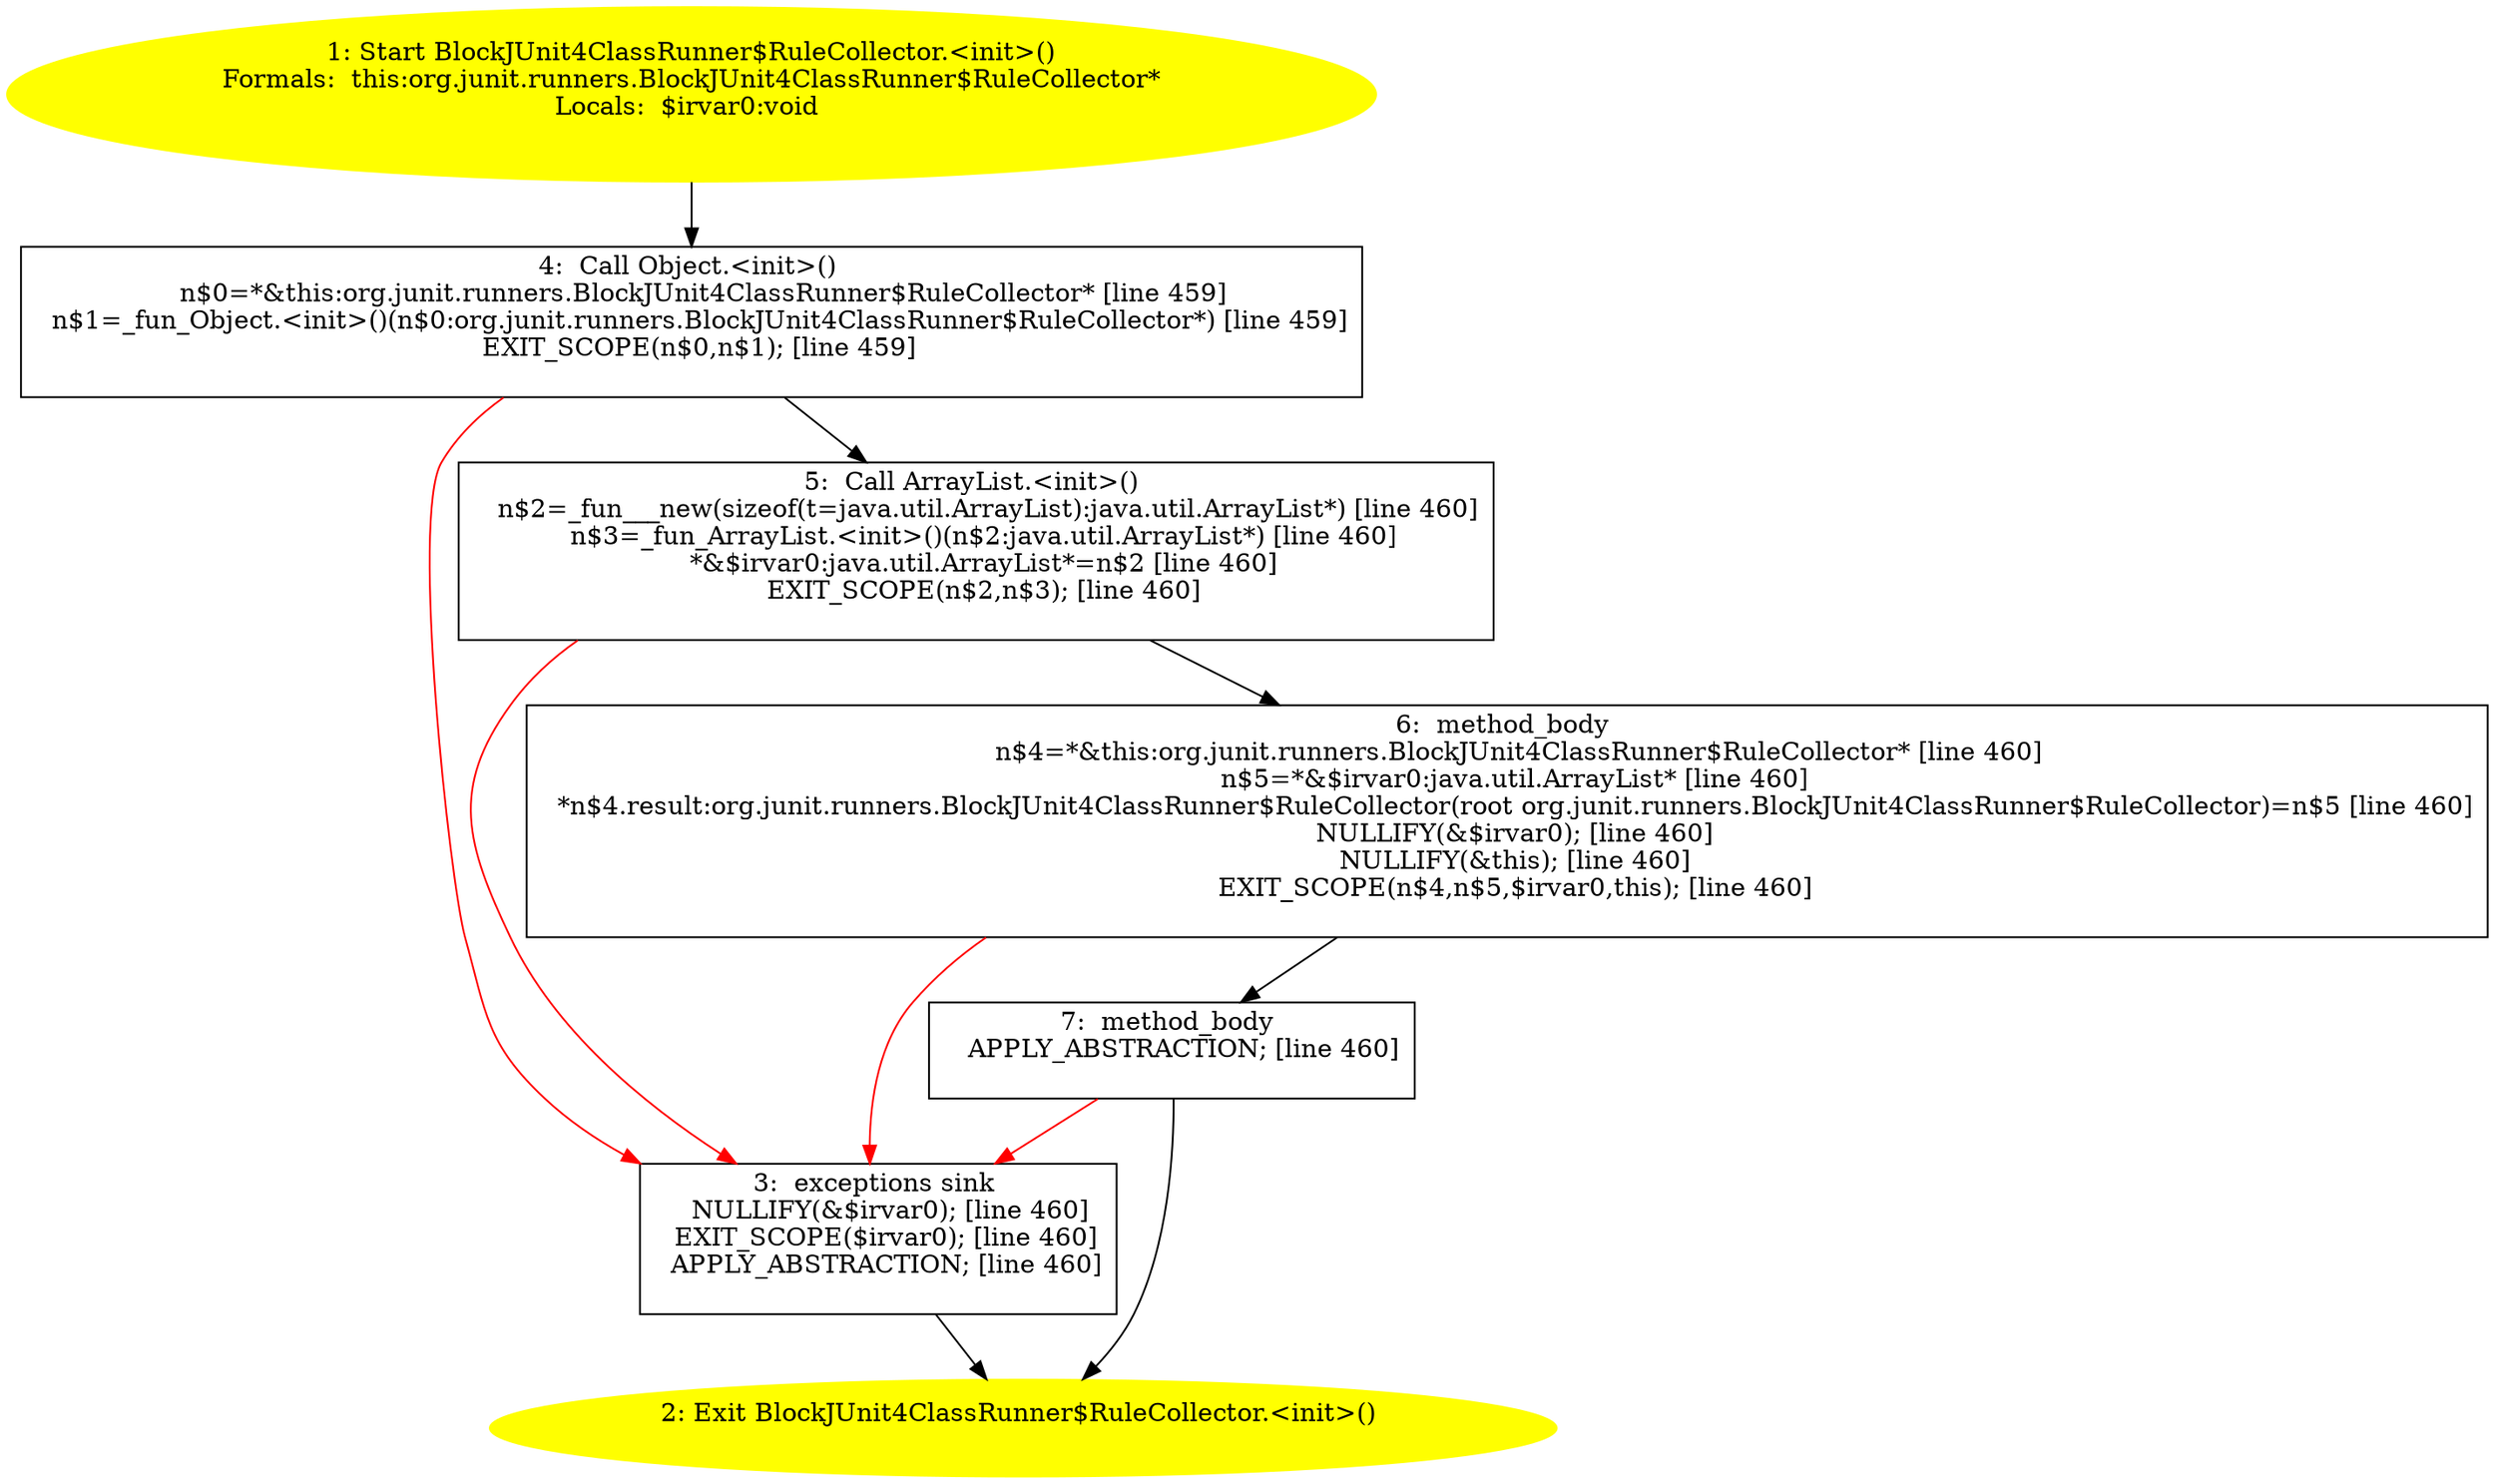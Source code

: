 /* @generated */
digraph cfg {
"org.junit.runners.BlockJUnit4ClassRunner$RuleCollector.<init>().b6cb4a3e7d08d7e1861d6930e48f13ed_1" [label="1: Start BlockJUnit4ClassRunner$RuleCollector.<init>()\nFormals:  this:org.junit.runners.BlockJUnit4ClassRunner$RuleCollector*\nLocals:  $irvar0:void \n  " color=yellow style=filled]
	

	 "org.junit.runners.BlockJUnit4ClassRunner$RuleCollector.<init>().b6cb4a3e7d08d7e1861d6930e48f13ed_1" -> "org.junit.runners.BlockJUnit4ClassRunner$RuleCollector.<init>().b6cb4a3e7d08d7e1861d6930e48f13ed_4" ;
"org.junit.runners.BlockJUnit4ClassRunner$RuleCollector.<init>().b6cb4a3e7d08d7e1861d6930e48f13ed_2" [label="2: Exit BlockJUnit4ClassRunner$RuleCollector.<init>() \n  " color=yellow style=filled]
	

"org.junit.runners.BlockJUnit4ClassRunner$RuleCollector.<init>().b6cb4a3e7d08d7e1861d6930e48f13ed_3" [label="3:  exceptions sink \n   NULLIFY(&$irvar0); [line 460]\n  EXIT_SCOPE($irvar0); [line 460]\n  APPLY_ABSTRACTION; [line 460]\n " shape="box"]
	

	 "org.junit.runners.BlockJUnit4ClassRunner$RuleCollector.<init>().b6cb4a3e7d08d7e1861d6930e48f13ed_3" -> "org.junit.runners.BlockJUnit4ClassRunner$RuleCollector.<init>().b6cb4a3e7d08d7e1861d6930e48f13ed_2" ;
"org.junit.runners.BlockJUnit4ClassRunner$RuleCollector.<init>().b6cb4a3e7d08d7e1861d6930e48f13ed_4" [label="4:  Call Object.<init>() \n   n$0=*&this:org.junit.runners.BlockJUnit4ClassRunner$RuleCollector* [line 459]\n  n$1=_fun_Object.<init>()(n$0:org.junit.runners.BlockJUnit4ClassRunner$RuleCollector*) [line 459]\n  EXIT_SCOPE(n$0,n$1); [line 459]\n " shape="box"]
	

	 "org.junit.runners.BlockJUnit4ClassRunner$RuleCollector.<init>().b6cb4a3e7d08d7e1861d6930e48f13ed_4" -> "org.junit.runners.BlockJUnit4ClassRunner$RuleCollector.<init>().b6cb4a3e7d08d7e1861d6930e48f13ed_5" ;
	 "org.junit.runners.BlockJUnit4ClassRunner$RuleCollector.<init>().b6cb4a3e7d08d7e1861d6930e48f13ed_4" -> "org.junit.runners.BlockJUnit4ClassRunner$RuleCollector.<init>().b6cb4a3e7d08d7e1861d6930e48f13ed_3" [color="red" ];
"org.junit.runners.BlockJUnit4ClassRunner$RuleCollector.<init>().b6cb4a3e7d08d7e1861d6930e48f13ed_5" [label="5:  Call ArrayList.<init>() \n   n$2=_fun___new(sizeof(t=java.util.ArrayList):java.util.ArrayList*) [line 460]\n  n$3=_fun_ArrayList.<init>()(n$2:java.util.ArrayList*) [line 460]\n  *&$irvar0:java.util.ArrayList*=n$2 [line 460]\n  EXIT_SCOPE(n$2,n$3); [line 460]\n " shape="box"]
	

	 "org.junit.runners.BlockJUnit4ClassRunner$RuleCollector.<init>().b6cb4a3e7d08d7e1861d6930e48f13ed_5" -> "org.junit.runners.BlockJUnit4ClassRunner$RuleCollector.<init>().b6cb4a3e7d08d7e1861d6930e48f13ed_6" ;
	 "org.junit.runners.BlockJUnit4ClassRunner$RuleCollector.<init>().b6cb4a3e7d08d7e1861d6930e48f13ed_5" -> "org.junit.runners.BlockJUnit4ClassRunner$RuleCollector.<init>().b6cb4a3e7d08d7e1861d6930e48f13ed_3" [color="red" ];
"org.junit.runners.BlockJUnit4ClassRunner$RuleCollector.<init>().b6cb4a3e7d08d7e1861d6930e48f13ed_6" [label="6:  method_body \n   n$4=*&this:org.junit.runners.BlockJUnit4ClassRunner$RuleCollector* [line 460]\n  n$5=*&$irvar0:java.util.ArrayList* [line 460]\n  *n$4.result:org.junit.runners.BlockJUnit4ClassRunner$RuleCollector(root org.junit.runners.BlockJUnit4ClassRunner$RuleCollector)=n$5 [line 460]\n  NULLIFY(&$irvar0); [line 460]\n  NULLIFY(&this); [line 460]\n  EXIT_SCOPE(n$4,n$5,$irvar0,this); [line 460]\n " shape="box"]
	

	 "org.junit.runners.BlockJUnit4ClassRunner$RuleCollector.<init>().b6cb4a3e7d08d7e1861d6930e48f13ed_6" -> "org.junit.runners.BlockJUnit4ClassRunner$RuleCollector.<init>().b6cb4a3e7d08d7e1861d6930e48f13ed_7" ;
	 "org.junit.runners.BlockJUnit4ClassRunner$RuleCollector.<init>().b6cb4a3e7d08d7e1861d6930e48f13ed_6" -> "org.junit.runners.BlockJUnit4ClassRunner$RuleCollector.<init>().b6cb4a3e7d08d7e1861d6930e48f13ed_3" [color="red" ];
"org.junit.runners.BlockJUnit4ClassRunner$RuleCollector.<init>().b6cb4a3e7d08d7e1861d6930e48f13ed_7" [label="7:  method_body \n   APPLY_ABSTRACTION; [line 460]\n " shape="box"]
	

	 "org.junit.runners.BlockJUnit4ClassRunner$RuleCollector.<init>().b6cb4a3e7d08d7e1861d6930e48f13ed_7" -> "org.junit.runners.BlockJUnit4ClassRunner$RuleCollector.<init>().b6cb4a3e7d08d7e1861d6930e48f13ed_2" ;
	 "org.junit.runners.BlockJUnit4ClassRunner$RuleCollector.<init>().b6cb4a3e7d08d7e1861d6930e48f13ed_7" -> "org.junit.runners.BlockJUnit4ClassRunner$RuleCollector.<init>().b6cb4a3e7d08d7e1861d6930e48f13ed_3" [color="red" ];
}
